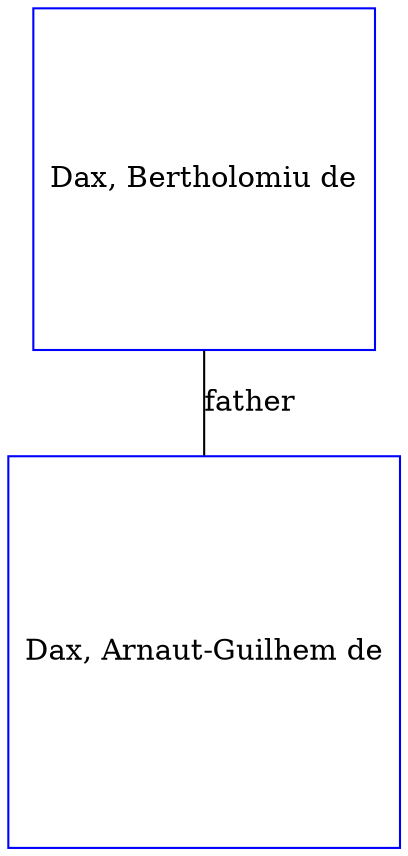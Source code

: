 digraph D {
    edge [dir=none];    node [shape=box];    "020056"   [label="Dax, Arnaut-Guilhem de", shape=box, regular=1, color="blue"] ;
"025610"   [label="Dax, Bertholomiu de", shape=box, regular=1, color="blue"] ;
025610->020056 [label="father",arrowsize=0.0]; 
}
